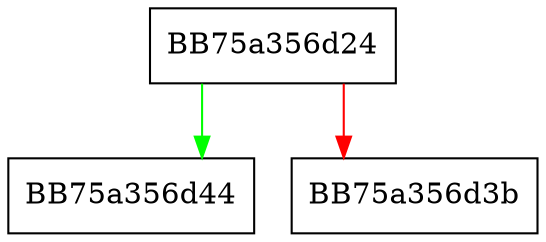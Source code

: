 digraph at {
  node [shape="box"];
  graph [splines=ortho];
  BB75a356d24 -> BB75a356d44 [color="green"];
  BB75a356d24 -> BB75a356d3b [color="red"];
}